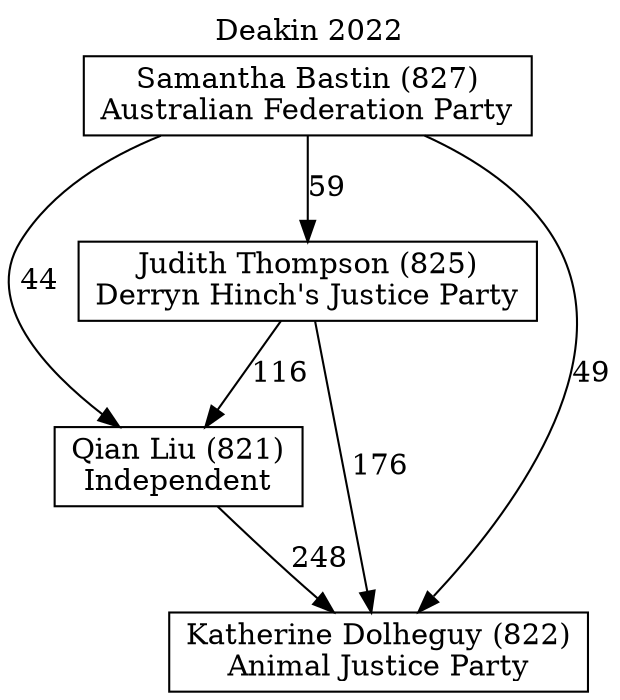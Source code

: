 // House preference flow
digraph "Katherine Dolheguy (822)_Deakin_2022" {
	graph [label="Deakin 2022" labelloc=t mclimit=10]
	node [shape=box]
	"Qian Liu (821)" [label="Qian Liu (821)
Independent"]
	"Judith Thompson (825)" [label="Judith Thompson (825)
Derryn Hinch's Justice Party"]
	"Katherine Dolheguy (822)" [label="Katherine Dolheguy (822)
Animal Justice Party"]
	"Samantha Bastin (827)" [label="Samantha Bastin (827)
Australian Federation Party"]
	"Samantha Bastin (827)" -> "Qian Liu (821)" [label=44]
	"Judith Thompson (825)" -> "Katherine Dolheguy (822)" [label=176]
	"Samantha Bastin (827)" -> "Judith Thompson (825)" [label=59]
	"Judith Thompson (825)" -> "Qian Liu (821)" [label=116]
	"Samantha Bastin (827)" -> "Katherine Dolheguy (822)" [label=49]
	"Qian Liu (821)" -> "Katherine Dolheguy (822)" [label=248]
}
